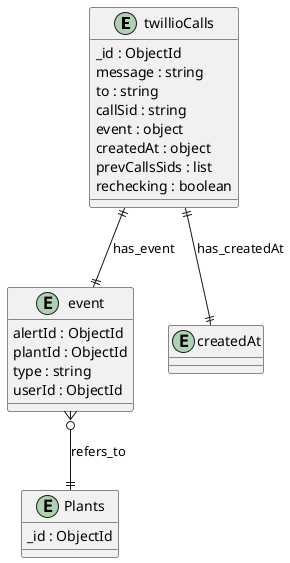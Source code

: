 @startuml twillioCalls_Diagram

entity "twillioCalls" as twillioCalls {
  _id : ObjectId
  message : string
  to : string
  callSid : string
  event : object
  createdAt : object
  prevCallsSids : list
  rechecking : boolean
}

entity "event" as event {
  alertId : ObjectId
  plantId : ObjectId
  type : string
  userId : ObjectId
}

entity "createdAt" as createdAt {
}


' Shared Plant entity
entity "Plants" as Plants {
  _id : ObjectId
}

' Relationships
twillioCalls ||--|| event : has_event
event }o--|| Plants : refers_to
twillioCalls ||--|| createdAt : has_createdAt
@enduml